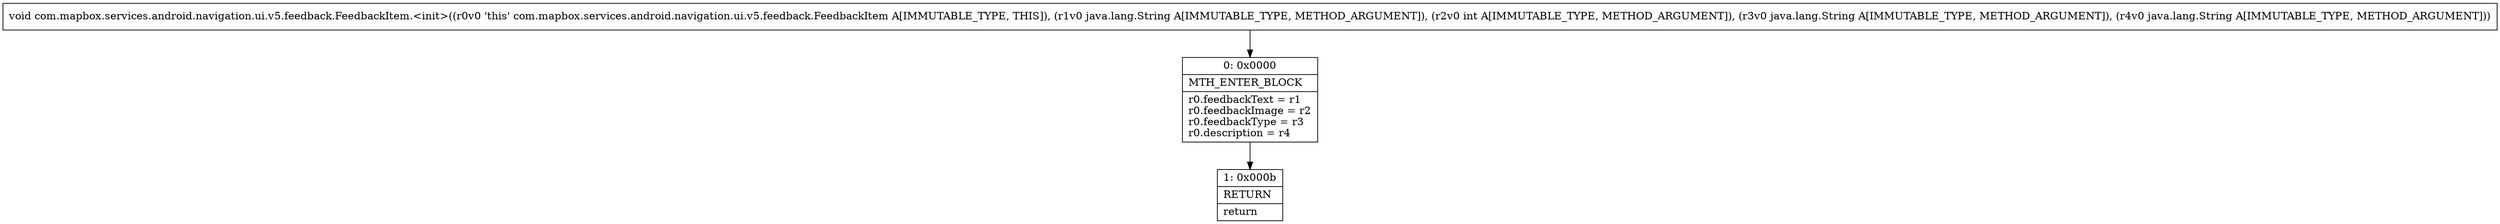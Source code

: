 digraph "CFG forcom.mapbox.services.android.navigation.ui.v5.feedback.FeedbackItem.\<init\>(Ljava\/lang\/String;ILjava\/lang\/String;Ljava\/lang\/String;)V" {
Node_0 [shape=record,label="{0\:\ 0x0000|MTH_ENTER_BLOCK\l|r0.feedbackText = r1\lr0.feedbackImage = r2\lr0.feedbackType = r3\lr0.description = r4\l}"];
Node_1 [shape=record,label="{1\:\ 0x000b|RETURN\l|return\l}"];
MethodNode[shape=record,label="{void com.mapbox.services.android.navigation.ui.v5.feedback.FeedbackItem.\<init\>((r0v0 'this' com.mapbox.services.android.navigation.ui.v5.feedback.FeedbackItem A[IMMUTABLE_TYPE, THIS]), (r1v0 java.lang.String A[IMMUTABLE_TYPE, METHOD_ARGUMENT]), (r2v0 int A[IMMUTABLE_TYPE, METHOD_ARGUMENT]), (r3v0 java.lang.String A[IMMUTABLE_TYPE, METHOD_ARGUMENT]), (r4v0 java.lang.String A[IMMUTABLE_TYPE, METHOD_ARGUMENT])) }"];
MethodNode -> Node_0;
Node_0 -> Node_1;
}


